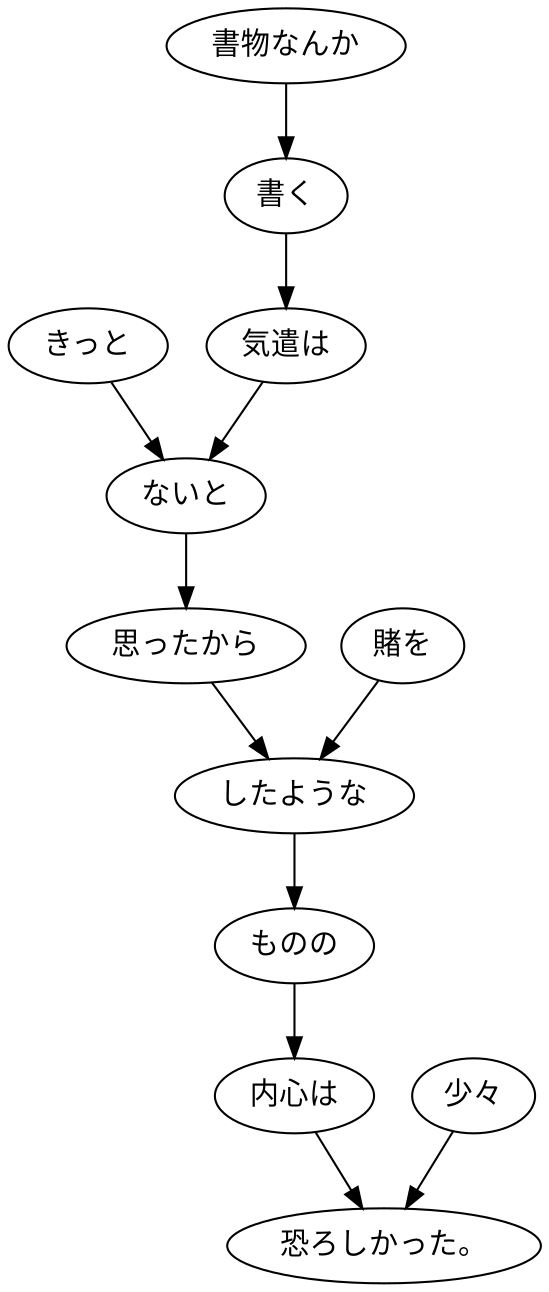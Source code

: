 digraph graph2520 {
	node0 [label="きっと"];
	node1 [label="書物なんか"];
	node2 [label="書く"];
	node3 [label="気遣は"];
	node4 [label="ないと"];
	node5 [label="思ったから"];
	node6 [label="賭を"];
	node7 [label="したような"];
	node8 [label="ものの"];
	node9 [label="内心は"];
	node10 [label="少々"];
	node11 [label="恐ろしかった。"];
	node0 -> node4;
	node1 -> node2;
	node2 -> node3;
	node3 -> node4;
	node4 -> node5;
	node5 -> node7;
	node6 -> node7;
	node7 -> node8;
	node8 -> node9;
	node9 -> node11;
	node10 -> node11;
}
